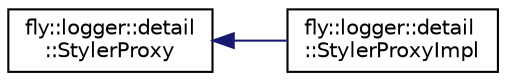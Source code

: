 digraph "Graphical Class Hierarchy"
{
 // LATEX_PDF_SIZE
  edge [fontname="Helvetica",fontsize="10",labelfontname="Helvetica",labelfontsize="10"];
  node [fontname="Helvetica",fontsize="10",shape=record];
  rankdir="LR";
  Node0 [label="fly::logger::detail\l::StylerProxy",height=0.2,width=0.4,color="black", fillcolor="white", style="filled",URL="$classfly_1_1logger_1_1detail_1_1_styler_proxy.html",tooltip=" "];
  Node0 -> Node1 [dir="back",color="midnightblue",fontsize="10",style="solid",fontname="Helvetica"];
  Node1 [label="fly::logger::detail\l::StylerProxyImpl",height=0.2,width=0.4,color="black", fillcolor="white", style="filled",URL="$classfly_1_1logger_1_1detail_1_1_styler_proxy_impl.html",tooltip=" "];
}
